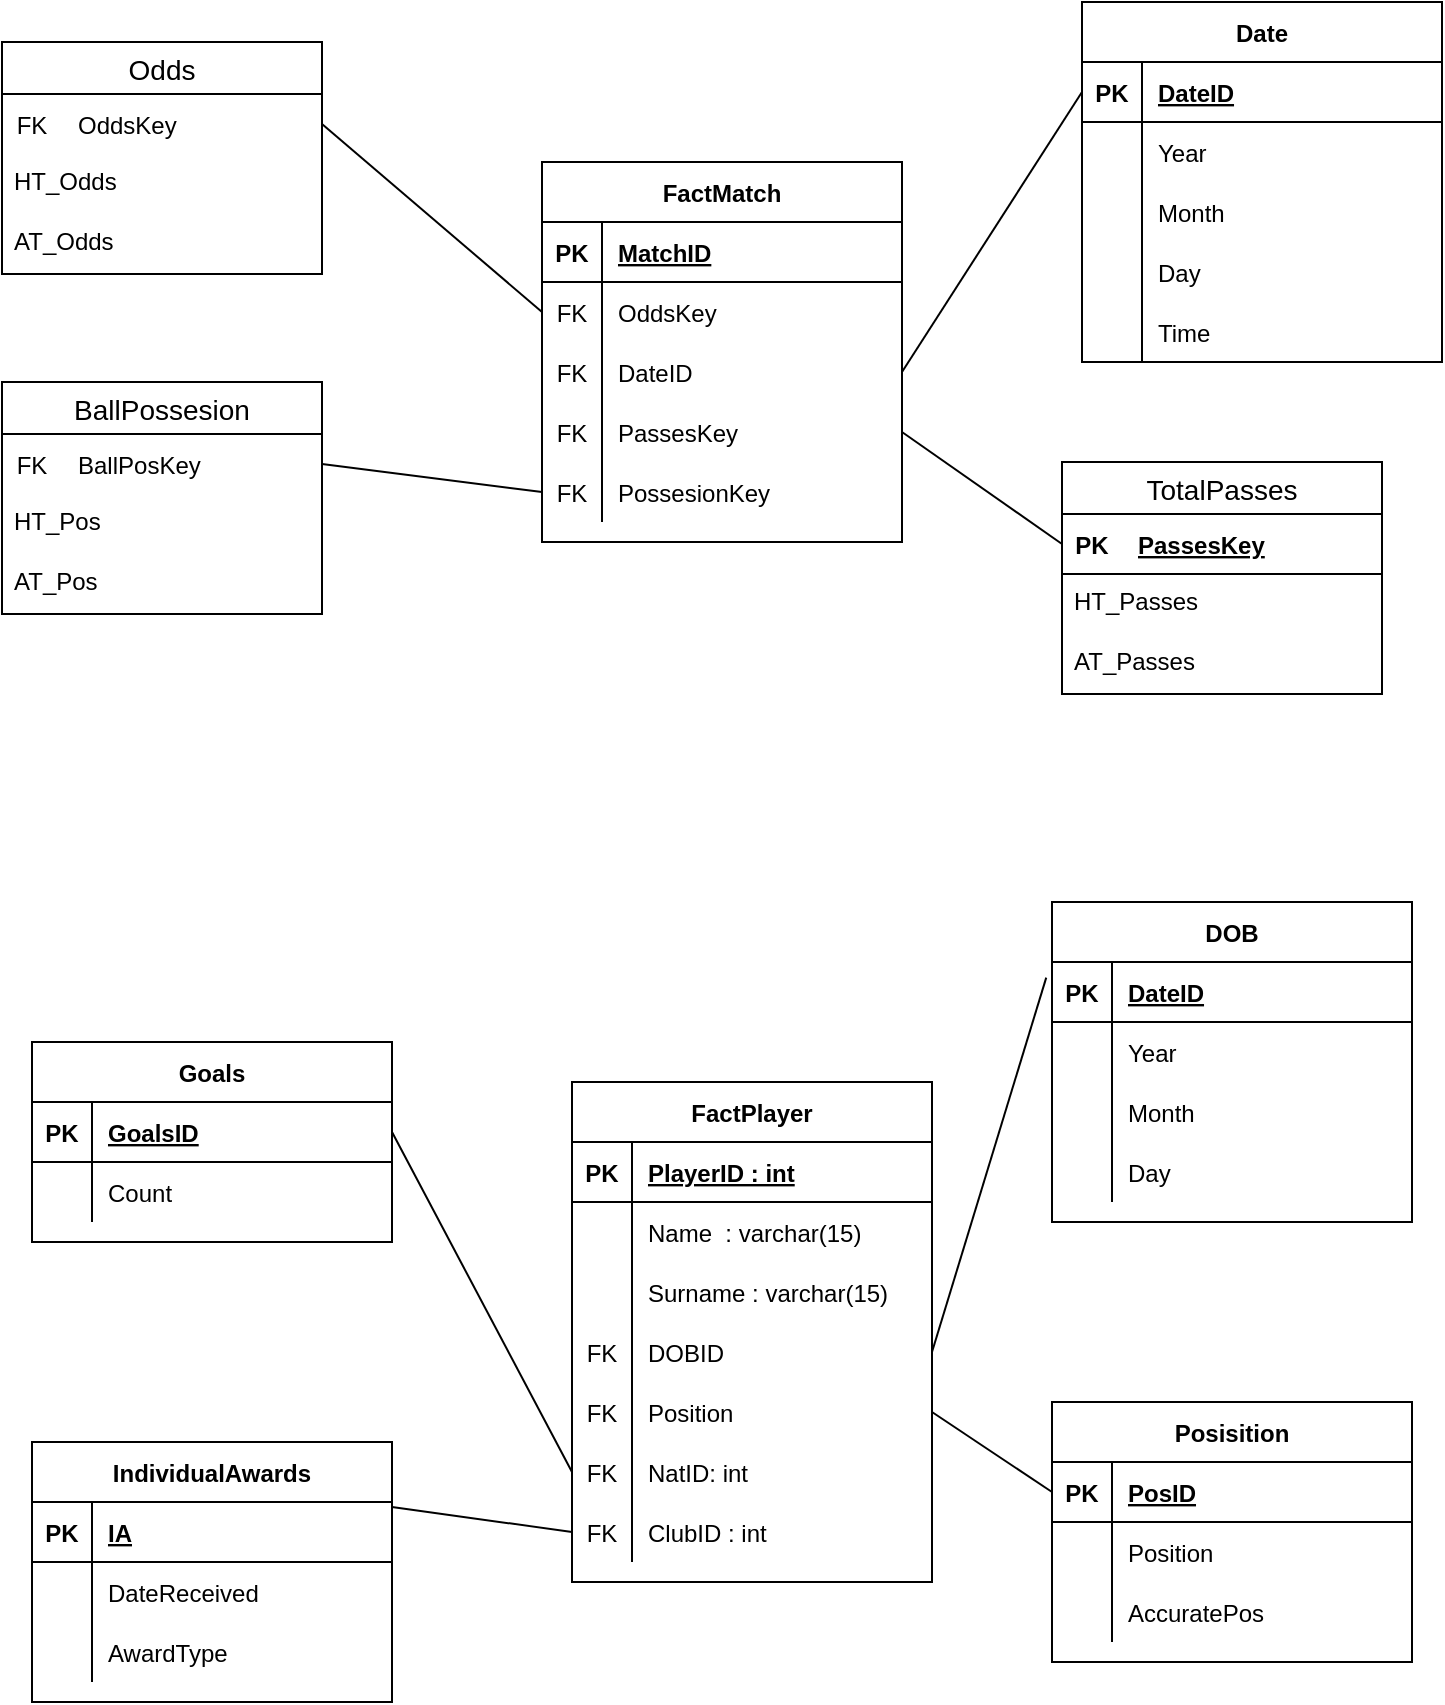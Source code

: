 <mxfile version="20.5.3" type="device"><diagram id="K0gV7h5aD_GUo_YD4Q0v" name="Page-1"><mxGraphModel dx="1038" dy="579" grid="1" gridSize="10" guides="1" tooltips="1" connect="1" arrows="1" fold="1" page="1" pageScale="1" pageWidth="850" pageHeight="1100" math="0" shadow="0"><root><mxCell id="0"/><mxCell id="1" parent="0"/><mxCell id="kmUAX-2iZGTqAd47GuCB-42" value="FactMatch" style="shape=table;startSize=30;container=1;collapsible=1;childLayout=tableLayout;fixedRows=1;rowLines=0;fontStyle=1;align=center;resizeLast=1;" parent="1" vertex="1"><mxGeometry x="320" y="120" width="180" height="190" as="geometry"/></mxCell><mxCell id="kmUAX-2iZGTqAd47GuCB-43" value="" style="shape=tableRow;horizontal=0;startSize=0;swimlaneHead=0;swimlaneBody=0;fillColor=none;collapsible=0;dropTarget=0;points=[[0,0.5],[1,0.5]];portConstraint=eastwest;top=0;left=0;right=0;bottom=1;" parent="kmUAX-2iZGTqAd47GuCB-42" vertex="1"><mxGeometry y="30" width="180" height="30" as="geometry"/></mxCell><mxCell id="kmUAX-2iZGTqAd47GuCB-44" value="PK" style="shape=partialRectangle;connectable=0;fillColor=none;top=0;left=0;bottom=0;right=0;fontStyle=1;overflow=hidden;" parent="kmUAX-2iZGTqAd47GuCB-43" vertex="1"><mxGeometry width="30" height="30" as="geometry"><mxRectangle width="30" height="30" as="alternateBounds"/></mxGeometry></mxCell><mxCell id="kmUAX-2iZGTqAd47GuCB-45" value="MatchID" style="shape=partialRectangle;connectable=0;fillColor=none;top=0;left=0;bottom=0;right=0;align=left;spacingLeft=6;fontStyle=5;overflow=hidden;" parent="kmUAX-2iZGTqAd47GuCB-43" vertex="1"><mxGeometry x="30" width="150" height="30" as="geometry"><mxRectangle width="150" height="30" as="alternateBounds"/></mxGeometry></mxCell><mxCell id="FC-_KUOZArQ3d6o7d_z2-48" value="" style="shape=tableRow;horizontal=0;startSize=0;swimlaneHead=0;swimlaneBody=0;fillColor=none;collapsible=0;dropTarget=0;points=[[0,0.5],[1,0.5]];portConstraint=eastwest;top=0;left=0;right=0;bottom=0;" vertex="1" parent="kmUAX-2iZGTqAd47GuCB-42"><mxGeometry y="60" width="180" height="30" as="geometry"/></mxCell><mxCell id="FC-_KUOZArQ3d6o7d_z2-49" value="FK" style="shape=partialRectangle;connectable=0;fillColor=none;top=0;left=0;bottom=0;right=0;fontStyle=0;overflow=hidden;" vertex="1" parent="FC-_KUOZArQ3d6o7d_z2-48"><mxGeometry width="30" height="30" as="geometry"><mxRectangle width="30" height="30" as="alternateBounds"/></mxGeometry></mxCell><mxCell id="FC-_KUOZArQ3d6o7d_z2-50" value="OddsKey" style="shape=partialRectangle;connectable=0;fillColor=none;top=0;left=0;bottom=0;right=0;align=left;spacingLeft=6;fontStyle=0;overflow=hidden;" vertex="1" parent="FC-_KUOZArQ3d6o7d_z2-48"><mxGeometry x="30" width="150" height="30" as="geometry"><mxRectangle width="150" height="30" as="alternateBounds"/></mxGeometry></mxCell><mxCell id="kmUAX-2iZGTqAd47GuCB-49" value="" style="shape=tableRow;horizontal=0;startSize=0;swimlaneHead=0;swimlaneBody=0;fillColor=none;collapsible=0;dropTarget=0;points=[[0,0.5],[1,0.5]];portConstraint=eastwest;top=0;left=0;right=0;bottom=0;shadow=0;" parent="kmUAX-2iZGTqAd47GuCB-42" vertex="1"><mxGeometry y="90" width="180" height="30" as="geometry"/></mxCell><mxCell id="kmUAX-2iZGTqAd47GuCB-50" value="FK" style="shape=partialRectangle;connectable=0;fillColor=none;top=0;left=0;bottom=0;right=0;fontStyle=0;overflow=hidden;shadow=0;" parent="kmUAX-2iZGTqAd47GuCB-49" vertex="1"><mxGeometry width="30" height="30" as="geometry"><mxRectangle width="30" height="30" as="alternateBounds"/></mxGeometry></mxCell><mxCell id="kmUAX-2iZGTqAd47GuCB-51" value="DateID" style="shape=partialRectangle;connectable=0;fillColor=none;top=0;left=0;bottom=0;right=0;align=left;spacingLeft=6;fontStyle=0;overflow=hidden;shadow=0;" parent="kmUAX-2iZGTqAd47GuCB-49" vertex="1"><mxGeometry x="30" width="150" height="30" as="geometry"><mxRectangle width="150" height="30" as="alternateBounds"/></mxGeometry></mxCell><mxCell id="FC-_KUOZArQ3d6o7d_z2-51" value="" style="shape=tableRow;horizontal=0;startSize=0;swimlaneHead=0;swimlaneBody=0;fillColor=none;collapsible=0;dropTarget=0;points=[[0,0.5],[1,0.5]];portConstraint=eastwest;top=0;left=0;right=0;bottom=0;" vertex="1" parent="kmUAX-2iZGTqAd47GuCB-42"><mxGeometry y="120" width="180" height="30" as="geometry"/></mxCell><mxCell id="FC-_KUOZArQ3d6o7d_z2-52" value="FK" style="shape=partialRectangle;connectable=0;fillColor=none;top=0;left=0;bottom=0;right=0;fontStyle=0;overflow=hidden;" vertex="1" parent="FC-_KUOZArQ3d6o7d_z2-51"><mxGeometry width="30" height="30" as="geometry"><mxRectangle width="30" height="30" as="alternateBounds"/></mxGeometry></mxCell><mxCell id="FC-_KUOZArQ3d6o7d_z2-53" value="PassesKey" style="shape=partialRectangle;connectable=0;fillColor=none;top=0;left=0;bottom=0;right=0;align=left;spacingLeft=6;fontStyle=0;overflow=hidden;" vertex="1" parent="FC-_KUOZArQ3d6o7d_z2-51"><mxGeometry x="30" width="150" height="30" as="geometry"><mxRectangle width="150" height="30" as="alternateBounds"/></mxGeometry></mxCell><mxCell id="FC-_KUOZArQ3d6o7d_z2-54" value="" style="shape=tableRow;horizontal=0;startSize=0;swimlaneHead=0;swimlaneBody=0;fillColor=none;collapsible=0;dropTarget=0;points=[[0,0.5],[1,0.5]];portConstraint=eastwest;top=0;left=0;right=0;bottom=0;" vertex="1" parent="kmUAX-2iZGTqAd47GuCB-42"><mxGeometry y="150" width="180" height="30" as="geometry"/></mxCell><mxCell id="FC-_KUOZArQ3d6o7d_z2-55" value="FK" style="shape=partialRectangle;connectable=0;fillColor=none;top=0;left=0;bottom=0;right=0;fontStyle=0;overflow=hidden;" vertex="1" parent="FC-_KUOZArQ3d6o7d_z2-54"><mxGeometry width="30" height="30" as="geometry"><mxRectangle width="30" height="30" as="alternateBounds"/></mxGeometry></mxCell><mxCell id="FC-_KUOZArQ3d6o7d_z2-56" value="PossesionKey" style="shape=partialRectangle;connectable=0;fillColor=none;top=0;left=0;bottom=0;right=0;align=left;spacingLeft=6;fontStyle=0;overflow=hidden;" vertex="1" parent="FC-_KUOZArQ3d6o7d_z2-54"><mxGeometry x="30" width="150" height="30" as="geometry"><mxRectangle width="150" height="30" as="alternateBounds"/></mxGeometry></mxCell><mxCell id="kmUAX-2iZGTqAd47GuCB-70" value="Date" style="shape=table;startSize=30;container=1;collapsible=1;childLayout=tableLayout;fixedRows=1;rowLines=0;fontStyle=1;align=center;resizeLast=1;" parent="1" vertex="1"><mxGeometry x="590" y="40" width="180" height="180" as="geometry"/></mxCell><mxCell id="kmUAX-2iZGTqAd47GuCB-71" value="" style="shape=tableRow;horizontal=0;startSize=0;swimlaneHead=0;swimlaneBody=0;fillColor=none;collapsible=0;dropTarget=0;points=[[0,0.5],[1,0.5]];portConstraint=eastwest;top=0;left=0;right=0;bottom=1;" parent="kmUAX-2iZGTqAd47GuCB-70" vertex="1"><mxGeometry y="30" width="180" height="30" as="geometry"/></mxCell><mxCell id="kmUAX-2iZGTqAd47GuCB-72" value="PK" style="shape=partialRectangle;connectable=0;fillColor=none;top=0;left=0;bottom=0;right=0;fontStyle=1;overflow=hidden;" parent="kmUAX-2iZGTqAd47GuCB-71" vertex="1"><mxGeometry width="30" height="30" as="geometry"><mxRectangle width="30" height="30" as="alternateBounds"/></mxGeometry></mxCell><mxCell id="kmUAX-2iZGTqAd47GuCB-73" value="DateID" style="shape=partialRectangle;connectable=0;fillColor=none;top=0;left=0;bottom=0;right=0;align=left;spacingLeft=6;fontStyle=5;overflow=hidden;" parent="kmUAX-2iZGTqAd47GuCB-71" vertex="1"><mxGeometry x="30" width="150" height="30" as="geometry"><mxRectangle width="150" height="30" as="alternateBounds"/></mxGeometry></mxCell><mxCell id="kmUAX-2iZGTqAd47GuCB-55" value="" style="shape=tableRow;horizontal=0;startSize=0;swimlaneHead=0;swimlaneBody=0;fillColor=none;collapsible=0;dropTarget=0;points=[[0,0.5],[1,0.5]];portConstraint=eastwest;top=0;left=0;right=0;bottom=0;shadow=0;" parent="kmUAX-2iZGTqAd47GuCB-70" vertex="1"><mxGeometry y="60" width="180" height="30" as="geometry"/></mxCell><mxCell id="kmUAX-2iZGTqAd47GuCB-56" value="" style="shape=partialRectangle;connectable=0;fillColor=none;top=0;left=0;bottom=0;right=0;editable=1;overflow=hidden;shadow=0;" parent="kmUAX-2iZGTqAd47GuCB-55" vertex="1"><mxGeometry width="30" height="30" as="geometry"><mxRectangle width="30" height="30" as="alternateBounds"/></mxGeometry></mxCell><mxCell id="kmUAX-2iZGTqAd47GuCB-57" value="Year" style="shape=partialRectangle;connectable=0;fillColor=none;top=0;left=0;bottom=0;right=0;align=left;spacingLeft=6;overflow=hidden;shadow=0;" parent="kmUAX-2iZGTqAd47GuCB-55" vertex="1"><mxGeometry x="30" width="150" height="30" as="geometry"><mxRectangle width="150" height="30" as="alternateBounds"/></mxGeometry></mxCell><mxCell id="kmUAX-2iZGTqAd47GuCB-74" value="" style="shape=tableRow;horizontal=0;startSize=0;swimlaneHead=0;swimlaneBody=0;fillColor=none;collapsible=0;dropTarget=0;points=[[0,0.5],[1,0.5]];portConstraint=eastwest;top=0;left=0;right=0;bottom=0;" parent="kmUAX-2iZGTqAd47GuCB-70" vertex="1"><mxGeometry y="90" width="180" height="30" as="geometry"/></mxCell><mxCell id="kmUAX-2iZGTqAd47GuCB-75" value="" style="shape=partialRectangle;connectable=0;fillColor=none;top=0;left=0;bottom=0;right=0;editable=1;overflow=hidden;" parent="kmUAX-2iZGTqAd47GuCB-74" vertex="1"><mxGeometry width="30" height="30" as="geometry"><mxRectangle width="30" height="30" as="alternateBounds"/></mxGeometry></mxCell><mxCell id="kmUAX-2iZGTqAd47GuCB-76" value="Month" style="shape=partialRectangle;connectable=0;fillColor=none;top=0;left=0;bottom=0;right=0;align=left;spacingLeft=6;overflow=hidden;" parent="kmUAX-2iZGTqAd47GuCB-74" vertex="1"><mxGeometry x="30" width="150" height="30" as="geometry"><mxRectangle width="150" height="30" as="alternateBounds"/></mxGeometry></mxCell><mxCell id="kmUAX-2iZGTqAd47GuCB-77" value="" style="shape=tableRow;horizontal=0;startSize=0;swimlaneHead=0;swimlaneBody=0;fillColor=none;collapsible=0;dropTarget=0;points=[[0,0.5],[1,0.5]];portConstraint=eastwest;top=0;left=0;right=0;bottom=0;" parent="kmUAX-2iZGTqAd47GuCB-70" vertex="1"><mxGeometry y="120" width="180" height="30" as="geometry"/></mxCell><mxCell id="kmUAX-2iZGTqAd47GuCB-78" value="" style="shape=partialRectangle;connectable=0;fillColor=none;top=0;left=0;bottom=0;right=0;editable=1;overflow=hidden;" parent="kmUAX-2iZGTqAd47GuCB-77" vertex="1"><mxGeometry width="30" height="30" as="geometry"><mxRectangle width="30" height="30" as="alternateBounds"/></mxGeometry></mxCell><mxCell id="kmUAX-2iZGTqAd47GuCB-79" value="Day" style="shape=partialRectangle;connectable=0;fillColor=none;top=0;left=0;bottom=0;right=0;align=left;spacingLeft=6;overflow=hidden;" parent="kmUAX-2iZGTqAd47GuCB-77" vertex="1"><mxGeometry x="30" width="150" height="30" as="geometry"><mxRectangle width="150" height="30" as="alternateBounds"/></mxGeometry></mxCell><mxCell id="kmUAX-2iZGTqAd47GuCB-80" value="" style="shape=tableRow;horizontal=0;startSize=0;swimlaneHead=0;swimlaneBody=0;fillColor=none;collapsible=0;dropTarget=0;points=[[0,0.5],[1,0.5]];portConstraint=eastwest;top=0;left=0;right=0;bottom=0;" parent="kmUAX-2iZGTqAd47GuCB-70" vertex="1"><mxGeometry y="150" width="180" height="30" as="geometry"/></mxCell><mxCell id="kmUAX-2iZGTqAd47GuCB-81" value="" style="shape=partialRectangle;connectable=0;fillColor=none;top=0;left=0;bottom=0;right=0;editable=1;overflow=hidden;" parent="kmUAX-2iZGTqAd47GuCB-80" vertex="1"><mxGeometry width="30" height="30" as="geometry"><mxRectangle width="30" height="30" as="alternateBounds"/></mxGeometry></mxCell><mxCell id="kmUAX-2iZGTqAd47GuCB-82" value="Time" style="shape=partialRectangle;connectable=0;fillColor=none;top=0;left=0;bottom=0;right=0;align=left;spacingLeft=6;overflow=hidden;" parent="kmUAX-2iZGTqAd47GuCB-80" vertex="1"><mxGeometry x="30" width="150" height="30" as="geometry"><mxRectangle width="150" height="30" as="alternateBounds"/></mxGeometry></mxCell><mxCell id="kmUAX-2iZGTqAd47GuCB-126" value="" style="endArrow=none;html=1;rounded=0;exitX=1;exitY=0.5;exitDx=0;exitDy=0;entryX=0;entryY=0.5;entryDx=0;entryDy=0;" parent="1" source="kmUAX-2iZGTqAd47GuCB-49" target="kmUAX-2iZGTqAd47GuCB-71" edge="1"><mxGeometry relative="1" as="geometry"><mxPoint x="340" y="290" as="sourcePoint"/><mxPoint x="500" y="290" as="targetPoint"/></mxGeometry></mxCell><mxCell id="kmUAX-2iZGTqAd47GuCB-127" value="FactPlayer" style="shape=table;startSize=30;container=1;collapsible=1;childLayout=tableLayout;fixedRows=1;rowLines=0;fontStyle=1;align=center;resizeLast=1;" parent="1" vertex="1"><mxGeometry x="335" y="580" width="180" height="250" as="geometry"/></mxCell><mxCell id="kmUAX-2iZGTqAd47GuCB-128" value="" style="shape=tableRow;horizontal=0;startSize=0;swimlaneHead=0;swimlaneBody=0;fillColor=none;collapsible=0;dropTarget=0;points=[[0,0.5],[1,0.5]];portConstraint=eastwest;top=0;left=0;right=0;bottom=1;" parent="kmUAX-2iZGTqAd47GuCB-127" vertex="1"><mxGeometry y="30" width="180" height="30" as="geometry"/></mxCell><mxCell id="kmUAX-2iZGTqAd47GuCB-129" value="PK" style="shape=partialRectangle;connectable=0;fillColor=none;top=0;left=0;bottom=0;right=0;fontStyle=1;overflow=hidden;" parent="kmUAX-2iZGTqAd47GuCB-128" vertex="1"><mxGeometry width="30" height="30" as="geometry"><mxRectangle width="30" height="30" as="alternateBounds"/></mxGeometry></mxCell><mxCell id="kmUAX-2iZGTqAd47GuCB-130" value="PlayerID : int" style="shape=partialRectangle;connectable=0;fillColor=none;top=0;left=0;bottom=0;right=0;align=left;spacingLeft=6;fontStyle=5;overflow=hidden;" parent="kmUAX-2iZGTqAd47GuCB-128" vertex="1"><mxGeometry x="30" width="150" height="30" as="geometry"><mxRectangle width="150" height="30" as="alternateBounds"/></mxGeometry></mxCell><mxCell id="kmUAX-2iZGTqAd47GuCB-131" value="" style="shape=tableRow;horizontal=0;startSize=0;swimlaneHead=0;swimlaneBody=0;fillColor=none;collapsible=0;dropTarget=0;points=[[0,0.5],[1,0.5]];portConstraint=eastwest;top=0;left=0;right=0;bottom=0;" parent="kmUAX-2iZGTqAd47GuCB-127" vertex="1"><mxGeometry y="60" width="180" height="30" as="geometry"/></mxCell><mxCell id="kmUAX-2iZGTqAd47GuCB-132" value="" style="shape=partialRectangle;connectable=0;fillColor=none;top=0;left=0;bottom=0;right=0;editable=1;overflow=hidden;" parent="kmUAX-2iZGTqAd47GuCB-131" vertex="1"><mxGeometry width="30" height="30" as="geometry"><mxRectangle width="30" height="30" as="alternateBounds"/></mxGeometry></mxCell><mxCell id="kmUAX-2iZGTqAd47GuCB-133" value="Name  : varchar(15)" style="shape=partialRectangle;connectable=0;fillColor=none;top=0;left=0;bottom=0;right=0;align=left;spacingLeft=6;overflow=hidden;" parent="kmUAX-2iZGTqAd47GuCB-131" vertex="1"><mxGeometry x="30" width="150" height="30" as="geometry"><mxRectangle width="150" height="30" as="alternateBounds"/></mxGeometry></mxCell><mxCell id="kmUAX-2iZGTqAd47GuCB-134" value="" style="shape=tableRow;horizontal=0;startSize=0;swimlaneHead=0;swimlaneBody=0;fillColor=none;collapsible=0;dropTarget=0;points=[[0,0.5],[1,0.5]];portConstraint=eastwest;top=0;left=0;right=0;bottom=0;" parent="kmUAX-2iZGTqAd47GuCB-127" vertex="1"><mxGeometry y="90" width="180" height="30" as="geometry"/></mxCell><mxCell id="kmUAX-2iZGTqAd47GuCB-135" value="" style="shape=partialRectangle;connectable=0;fillColor=none;top=0;left=0;bottom=0;right=0;editable=1;overflow=hidden;" parent="kmUAX-2iZGTqAd47GuCB-134" vertex="1"><mxGeometry width="30" height="30" as="geometry"><mxRectangle width="30" height="30" as="alternateBounds"/></mxGeometry></mxCell><mxCell id="kmUAX-2iZGTqAd47GuCB-136" value="Surname : varchar(15)" style="shape=partialRectangle;connectable=0;fillColor=none;top=0;left=0;bottom=0;right=0;align=left;spacingLeft=6;overflow=hidden;" parent="kmUAX-2iZGTqAd47GuCB-134" vertex="1"><mxGeometry x="30" width="150" height="30" as="geometry"><mxRectangle width="150" height="30" as="alternateBounds"/></mxGeometry></mxCell><mxCell id="kmUAX-2iZGTqAd47GuCB-137" value="" style="shape=tableRow;horizontal=0;startSize=0;swimlaneHead=0;swimlaneBody=0;fillColor=none;collapsible=0;dropTarget=0;points=[[0,0.5],[1,0.5]];portConstraint=eastwest;top=0;left=0;right=0;bottom=0;" parent="kmUAX-2iZGTqAd47GuCB-127" vertex="1"><mxGeometry y="120" width="180" height="30" as="geometry"/></mxCell><mxCell id="kmUAX-2iZGTqAd47GuCB-138" value="FK" style="shape=partialRectangle;connectable=0;fillColor=none;top=0;left=0;bottom=0;right=0;editable=1;overflow=hidden;" parent="kmUAX-2iZGTqAd47GuCB-137" vertex="1"><mxGeometry width="30" height="30" as="geometry"><mxRectangle width="30" height="30" as="alternateBounds"/></mxGeometry></mxCell><mxCell id="kmUAX-2iZGTqAd47GuCB-139" value="DOBID" style="shape=partialRectangle;connectable=0;fillColor=none;top=0;left=0;bottom=0;right=0;align=left;spacingLeft=6;overflow=hidden;" parent="kmUAX-2iZGTqAd47GuCB-137" vertex="1"><mxGeometry x="30" width="150" height="30" as="geometry"><mxRectangle width="150" height="30" as="alternateBounds"/></mxGeometry></mxCell><mxCell id="kmUAX-2iZGTqAd47GuCB-140" value="" style="shape=tableRow;horizontal=0;startSize=0;swimlaneHead=0;swimlaneBody=0;fillColor=none;collapsible=0;dropTarget=0;points=[[0,0.5],[1,0.5]];portConstraint=eastwest;top=0;left=0;right=0;bottom=0;" parent="kmUAX-2iZGTqAd47GuCB-127" vertex="1"><mxGeometry y="150" width="180" height="30" as="geometry"/></mxCell><mxCell id="kmUAX-2iZGTqAd47GuCB-141" value="FK" style="shape=partialRectangle;connectable=0;fillColor=none;top=0;left=0;bottom=0;right=0;fontStyle=0;overflow=hidden;" parent="kmUAX-2iZGTqAd47GuCB-140" vertex="1"><mxGeometry width="30" height="30" as="geometry"><mxRectangle width="30" height="30" as="alternateBounds"/></mxGeometry></mxCell><mxCell id="kmUAX-2iZGTqAd47GuCB-142" value="Position" style="shape=partialRectangle;connectable=0;fillColor=none;top=0;left=0;bottom=0;right=0;align=left;spacingLeft=6;fontStyle=0;overflow=hidden;" parent="kmUAX-2iZGTqAd47GuCB-140" vertex="1"><mxGeometry x="30" width="150" height="30" as="geometry"><mxRectangle width="150" height="30" as="alternateBounds"/></mxGeometry></mxCell><mxCell id="kmUAX-2iZGTqAd47GuCB-143" value="" style="shape=tableRow;horizontal=0;startSize=0;swimlaneHead=0;swimlaneBody=0;fillColor=none;collapsible=0;dropTarget=0;points=[[0,0.5],[1,0.5]];portConstraint=eastwest;top=0;left=0;right=0;bottom=0;" parent="kmUAX-2iZGTqAd47GuCB-127" vertex="1"><mxGeometry y="180" width="180" height="30" as="geometry"/></mxCell><mxCell id="kmUAX-2iZGTqAd47GuCB-144" value="FK" style="shape=partialRectangle;connectable=0;fillColor=none;top=0;left=0;bottom=0;right=0;fontStyle=0;overflow=hidden;" parent="kmUAX-2iZGTqAd47GuCB-143" vertex="1"><mxGeometry width="30" height="30" as="geometry"><mxRectangle width="30" height="30" as="alternateBounds"/></mxGeometry></mxCell><mxCell id="kmUAX-2iZGTqAd47GuCB-145" value="NatID: int" style="shape=partialRectangle;connectable=0;fillColor=none;top=0;left=0;bottom=0;right=0;align=left;spacingLeft=6;fontStyle=0;overflow=hidden;" parent="kmUAX-2iZGTqAd47GuCB-143" vertex="1"><mxGeometry x="30" width="150" height="30" as="geometry"><mxRectangle width="150" height="30" as="alternateBounds"/></mxGeometry></mxCell><mxCell id="kmUAX-2iZGTqAd47GuCB-146" value="" style="shape=tableRow;horizontal=0;startSize=0;swimlaneHead=0;swimlaneBody=0;fillColor=none;collapsible=0;dropTarget=0;points=[[0,0.5],[1,0.5]];portConstraint=eastwest;top=0;left=0;right=0;bottom=0;" parent="kmUAX-2iZGTqAd47GuCB-127" vertex="1"><mxGeometry y="210" width="180" height="30" as="geometry"/></mxCell><mxCell id="kmUAX-2iZGTqAd47GuCB-147" value="FK" style="shape=partialRectangle;connectable=0;fillColor=none;top=0;left=0;bottom=0;right=0;fontStyle=0;overflow=hidden;" parent="kmUAX-2iZGTqAd47GuCB-146" vertex="1"><mxGeometry width="30" height="30" as="geometry"><mxRectangle width="30" height="30" as="alternateBounds"/></mxGeometry></mxCell><mxCell id="kmUAX-2iZGTqAd47GuCB-148" value="ClubID : int" style="shape=partialRectangle;connectable=0;fillColor=none;top=0;left=0;bottom=0;right=0;align=left;spacingLeft=6;fontStyle=0;overflow=hidden;" parent="kmUAX-2iZGTqAd47GuCB-146" vertex="1"><mxGeometry x="30" width="150" height="30" as="geometry"><mxRectangle width="150" height="30" as="alternateBounds"/></mxGeometry></mxCell><mxCell id="kmUAX-2iZGTqAd47GuCB-149" value="Goals" style="shape=table;startSize=30;container=1;collapsible=1;childLayout=tableLayout;fixedRows=1;rowLines=0;fontStyle=1;align=center;resizeLast=1;" parent="1" vertex="1"><mxGeometry x="65" y="560" width="180" height="100" as="geometry"/></mxCell><mxCell id="kmUAX-2iZGTqAd47GuCB-150" value="" style="shape=tableRow;horizontal=0;startSize=0;swimlaneHead=0;swimlaneBody=0;fillColor=none;collapsible=0;dropTarget=0;points=[[0,0.5],[1,0.5]];portConstraint=eastwest;top=0;left=0;right=0;bottom=1;" parent="kmUAX-2iZGTqAd47GuCB-149" vertex="1"><mxGeometry y="30" width="180" height="30" as="geometry"/></mxCell><mxCell id="kmUAX-2iZGTqAd47GuCB-151" value="PK" style="shape=partialRectangle;connectable=0;fillColor=none;top=0;left=0;bottom=0;right=0;fontStyle=1;overflow=hidden;" parent="kmUAX-2iZGTqAd47GuCB-150" vertex="1"><mxGeometry width="30" height="30" as="geometry"><mxRectangle width="30" height="30" as="alternateBounds"/></mxGeometry></mxCell><mxCell id="kmUAX-2iZGTqAd47GuCB-152" value="GoalsID" style="shape=partialRectangle;connectable=0;fillColor=none;top=0;left=0;bottom=0;right=0;align=left;spacingLeft=6;fontStyle=5;overflow=hidden;" parent="kmUAX-2iZGTqAd47GuCB-150" vertex="1"><mxGeometry x="30" width="150" height="30" as="geometry"><mxRectangle width="150" height="30" as="alternateBounds"/></mxGeometry></mxCell><mxCell id="kmUAX-2iZGTqAd47GuCB-153" value="" style="shape=tableRow;horizontal=0;startSize=0;swimlaneHead=0;swimlaneBody=0;fillColor=none;collapsible=0;dropTarget=0;points=[[0,0.5],[1,0.5]];portConstraint=eastwest;top=0;left=0;right=0;bottom=0;" parent="kmUAX-2iZGTqAd47GuCB-149" vertex="1"><mxGeometry y="60" width="180" height="30" as="geometry"/></mxCell><mxCell id="kmUAX-2iZGTqAd47GuCB-154" value="" style="shape=partialRectangle;connectable=0;fillColor=none;top=0;left=0;bottom=0;right=0;editable=1;overflow=hidden;" parent="kmUAX-2iZGTqAd47GuCB-153" vertex="1"><mxGeometry width="30" height="30" as="geometry"><mxRectangle width="30" height="30" as="alternateBounds"/></mxGeometry></mxCell><mxCell id="kmUAX-2iZGTqAd47GuCB-155" value="Count" style="shape=partialRectangle;connectable=0;fillColor=none;top=0;left=0;bottom=0;right=0;align=left;spacingLeft=6;overflow=hidden;" parent="kmUAX-2iZGTqAd47GuCB-153" vertex="1"><mxGeometry x="30" width="150" height="30" as="geometry"><mxRectangle width="150" height="30" as="alternateBounds"/></mxGeometry></mxCell><mxCell id="kmUAX-2iZGTqAd47GuCB-162" value="" style="endArrow=none;html=1;rounded=0;exitX=0;exitY=0.5;exitDx=0;exitDy=0;entryX=1;entryY=0.5;entryDx=0;entryDy=0;" parent="1" source="kmUAX-2iZGTqAd47GuCB-143" target="kmUAX-2iZGTqAd47GuCB-150" edge="1"><mxGeometry relative="1" as="geometry"><mxPoint x="315" y="790" as="sourcePoint"/><mxPoint x="475" y="790" as="targetPoint"/></mxGeometry></mxCell><mxCell id="kmUAX-2iZGTqAd47GuCB-163" value="IndividualAwards" style="shape=table;startSize=30;container=1;collapsible=1;childLayout=tableLayout;fixedRows=1;rowLines=0;fontStyle=1;align=center;resizeLast=1;" parent="1" vertex="1"><mxGeometry x="65" y="760" width="180" height="130" as="geometry"/></mxCell><mxCell id="kmUAX-2iZGTqAd47GuCB-164" value="" style="shape=tableRow;horizontal=0;startSize=0;swimlaneHead=0;swimlaneBody=0;fillColor=none;collapsible=0;dropTarget=0;points=[[0,0.5],[1,0.5]];portConstraint=eastwest;top=0;left=0;right=0;bottom=1;" parent="kmUAX-2iZGTqAd47GuCB-163" vertex="1"><mxGeometry y="30" width="180" height="30" as="geometry"/></mxCell><mxCell id="kmUAX-2iZGTqAd47GuCB-165" value="PK" style="shape=partialRectangle;connectable=0;fillColor=none;top=0;left=0;bottom=0;right=0;fontStyle=1;overflow=hidden;" parent="kmUAX-2iZGTqAd47GuCB-164" vertex="1"><mxGeometry width="30" height="30" as="geometry"><mxRectangle width="30" height="30" as="alternateBounds"/></mxGeometry></mxCell><mxCell id="kmUAX-2iZGTqAd47GuCB-166" value="IA" style="shape=partialRectangle;connectable=0;fillColor=none;top=0;left=0;bottom=0;right=0;align=left;spacingLeft=6;fontStyle=5;overflow=hidden;" parent="kmUAX-2iZGTqAd47GuCB-164" vertex="1"><mxGeometry x="30" width="150" height="30" as="geometry"><mxRectangle width="150" height="30" as="alternateBounds"/></mxGeometry></mxCell><mxCell id="kmUAX-2iZGTqAd47GuCB-167" value="" style="shape=tableRow;horizontal=0;startSize=0;swimlaneHead=0;swimlaneBody=0;fillColor=none;collapsible=0;dropTarget=0;points=[[0,0.5],[1,0.5]];portConstraint=eastwest;top=0;left=0;right=0;bottom=0;" parent="kmUAX-2iZGTqAd47GuCB-163" vertex="1"><mxGeometry y="60" width="180" height="30" as="geometry"/></mxCell><mxCell id="kmUAX-2iZGTqAd47GuCB-168" value="" style="shape=partialRectangle;connectable=0;fillColor=none;top=0;left=0;bottom=0;right=0;editable=1;overflow=hidden;" parent="kmUAX-2iZGTqAd47GuCB-167" vertex="1"><mxGeometry width="30" height="30" as="geometry"><mxRectangle width="30" height="30" as="alternateBounds"/></mxGeometry></mxCell><mxCell id="kmUAX-2iZGTqAd47GuCB-169" value="DateReceived" style="shape=partialRectangle;connectable=0;fillColor=none;top=0;left=0;bottom=0;right=0;align=left;spacingLeft=6;overflow=hidden;" parent="kmUAX-2iZGTqAd47GuCB-167" vertex="1"><mxGeometry x="30" width="150" height="30" as="geometry"><mxRectangle width="150" height="30" as="alternateBounds"/></mxGeometry></mxCell><mxCell id="kmUAX-2iZGTqAd47GuCB-170" value="" style="shape=tableRow;horizontal=0;startSize=0;swimlaneHead=0;swimlaneBody=0;fillColor=none;collapsible=0;dropTarget=0;points=[[0,0.5],[1,0.5]];portConstraint=eastwest;top=0;left=0;right=0;bottom=0;" parent="kmUAX-2iZGTqAd47GuCB-163" vertex="1"><mxGeometry y="90" width="180" height="30" as="geometry"/></mxCell><mxCell id="kmUAX-2iZGTqAd47GuCB-171" value="" style="shape=partialRectangle;connectable=0;fillColor=none;top=0;left=0;bottom=0;right=0;editable=1;overflow=hidden;" parent="kmUAX-2iZGTqAd47GuCB-170" vertex="1"><mxGeometry width="30" height="30" as="geometry"><mxRectangle width="30" height="30" as="alternateBounds"/></mxGeometry></mxCell><mxCell id="kmUAX-2iZGTqAd47GuCB-172" value="AwardType" style="shape=partialRectangle;connectable=0;fillColor=none;top=0;left=0;bottom=0;right=0;align=left;spacingLeft=6;overflow=hidden;" parent="kmUAX-2iZGTqAd47GuCB-170" vertex="1"><mxGeometry x="30" width="150" height="30" as="geometry"><mxRectangle width="150" height="30" as="alternateBounds"/></mxGeometry></mxCell><mxCell id="kmUAX-2iZGTqAd47GuCB-179" value="" style="endArrow=none;html=1;rounded=0;exitX=1;exitY=0.25;exitDx=0;exitDy=0;entryX=0;entryY=0.5;entryDx=0;entryDy=0;" parent="1" source="kmUAX-2iZGTqAd47GuCB-163" target="kmUAX-2iZGTqAd47GuCB-146" edge="1"><mxGeometry relative="1" as="geometry"><mxPoint x="315" y="790" as="sourcePoint"/><mxPoint x="475" y="790" as="targetPoint"/></mxGeometry></mxCell><mxCell id="kmUAX-2iZGTqAd47GuCB-180" value="Posisition" style="shape=table;startSize=30;container=1;collapsible=1;childLayout=tableLayout;fixedRows=1;rowLines=0;fontStyle=1;align=center;resizeLast=1;" parent="1" vertex="1"><mxGeometry x="575" y="740" width="180" height="130" as="geometry"/></mxCell><mxCell id="kmUAX-2iZGTqAd47GuCB-181" value="" style="shape=tableRow;horizontal=0;startSize=0;swimlaneHead=0;swimlaneBody=0;fillColor=none;collapsible=0;dropTarget=0;points=[[0,0.5],[1,0.5]];portConstraint=eastwest;top=0;left=0;right=0;bottom=1;" parent="kmUAX-2iZGTqAd47GuCB-180" vertex="1"><mxGeometry y="30" width="180" height="30" as="geometry"/></mxCell><mxCell id="kmUAX-2iZGTqAd47GuCB-182" value="PK" style="shape=partialRectangle;connectable=0;fillColor=none;top=0;left=0;bottom=0;right=0;fontStyle=1;overflow=hidden;" parent="kmUAX-2iZGTqAd47GuCB-181" vertex="1"><mxGeometry width="30" height="30" as="geometry"><mxRectangle width="30" height="30" as="alternateBounds"/></mxGeometry></mxCell><mxCell id="kmUAX-2iZGTqAd47GuCB-183" value="PosID" style="shape=partialRectangle;connectable=0;fillColor=none;top=0;left=0;bottom=0;right=0;align=left;spacingLeft=6;fontStyle=5;overflow=hidden;" parent="kmUAX-2iZGTqAd47GuCB-181" vertex="1"><mxGeometry x="30" width="150" height="30" as="geometry"><mxRectangle width="150" height="30" as="alternateBounds"/></mxGeometry></mxCell><mxCell id="kmUAX-2iZGTqAd47GuCB-184" value="" style="shape=tableRow;horizontal=0;startSize=0;swimlaneHead=0;swimlaneBody=0;fillColor=none;collapsible=0;dropTarget=0;points=[[0,0.5],[1,0.5]];portConstraint=eastwest;top=0;left=0;right=0;bottom=0;" parent="kmUAX-2iZGTqAd47GuCB-180" vertex="1"><mxGeometry y="60" width="180" height="30" as="geometry"/></mxCell><mxCell id="kmUAX-2iZGTqAd47GuCB-185" value="" style="shape=partialRectangle;connectable=0;fillColor=none;top=0;left=0;bottom=0;right=0;editable=1;overflow=hidden;" parent="kmUAX-2iZGTqAd47GuCB-184" vertex="1"><mxGeometry width="30" height="30" as="geometry"><mxRectangle width="30" height="30" as="alternateBounds"/></mxGeometry></mxCell><mxCell id="kmUAX-2iZGTqAd47GuCB-186" value="Position" style="shape=partialRectangle;connectable=0;fillColor=none;top=0;left=0;bottom=0;right=0;align=left;spacingLeft=6;overflow=hidden;" parent="kmUAX-2iZGTqAd47GuCB-184" vertex="1"><mxGeometry x="30" width="150" height="30" as="geometry"><mxRectangle width="150" height="30" as="alternateBounds"/></mxGeometry></mxCell><mxCell id="kmUAX-2iZGTqAd47GuCB-187" value="" style="shape=tableRow;horizontal=0;startSize=0;swimlaneHead=0;swimlaneBody=0;fillColor=none;collapsible=0;dropTarget=0;points=[[0,0.5],[1,0.5]];portConstraint=eastwest;top=0;left=0;right=0;bottom=0;" parent="kmUAX-2iZGTqAd47GuCB-180" vertex="1"><mxGeometry y="90" width="180" height="30" as="geometry"/></mxCell><mxCell id="kmUAX-2iZGTqAd47GuCB-188" value="" style="shape=partialRectangle;connectable=0;fillColor=none;top=0;left=0;bottom=0;right=0;editable=1;overflow=hidden;" parent="kmUAX-2iZGTqAd47GuCB-187" vertex="1"><mxGeometry width="30" height="30" as="geometry"><mxRectangle width="30" height="30" as="alternateBounds"/></mxGeometry></mxCell><mxCell id="kmUAX-2iZGTqAd47GuCB-189" value="AccuratePos" style="shape=partialRectangle;connectable=0;fillColor=none;top=0;left=0;bottom=0;right=0;align=left;spacingLeft=6;overflow=hidden;" parent="kmUAX-2iZGTqAd47GuCB-187" vertex="1"><mxGeometry x="30" width="150" height="30" as="geometry"><mxRectangle width="150" height="30" as="alternateBounds"/></mxGeometry></mxCell><mxCell id="kmUAX-2iZGTqAd47GuCB-193" value="DOB" style="shape=table;startSize=30;container=1;collapsible=1;childLayout=tableLayout;fixedRows=1;rowLines=0;fontStyle=1;align=center;resizeLast=1;" parent="1" vertex="1"><mxGeometry x="575" y="490" width="180" height="160" as="geometry"/></mxCell><mxCell id="kmUAX-2iZGTqAd47GuCB-194" value="" style="shape=tableRow;horizontal=0;startSize=0;swimlaneHead=0;swimlaneBody=0;fillColor=none;collapsible=0;dropTarget=0;points=[[0,0.5],[1,0.5]];portConstraint=eastwest;top=0;left=0;right=0;bottom=1;" parent="kmUAX-2iZGTqAd47GuCB-193" vertex="1"><mxGeometry y="30" width="180" height="30" as="geometry"/></mxCell><mxCell id="kmUAX-2iZGTqAd47GuCB-195" value="PK" style="shape=partialRectangle;connectable=0;fillColor=none;top=0;left=0;bottom=0;right=0;fontStyle=1;overflow=hidden;" parent="kmUAX-2iZGTqAd47GuCB-194" vertex="1"><mxGeometry width="30" height="30" as="geometry"><mxRectangle width="30" height="30" as="alternateBounds"/></mxGeometry></mxCell><mxCell id="kmUAX-2iZGTqAd47GuCB-196" value="DateID" style="shape=partialRectangle;connectable=0;fillColor=none;top=0;left=0;bottom=0;right=0;align=left;spacingLeft=6;fontStyle=5;overflow=hidden;" parent="kmUAX-2iZGTqAd47GuCB-194" vertex="1"><mxGeometry x="30" width="150" height="30" as="geometry"><mxRectangle width="150" height="30" as="alternateBounds"/></mxGeometry></mxCell><mxCell id="kmUAX-2iZGTqAd47GuCB-197" value="" style="shape=tableRow;horizontal=0;startSize=0;swimlaneHead=0;swimlaneBody=0;fillColor=none;collapsible=0;dropTarget=0;points=[[0,0.5],[1,0.5]];portConstraint=eastwest;top=0;left=0;right=0;bottom=0;" parent="kmUAX-2iZGTqAd47GuCB-193" vertex="1"><mxGeometry y="60" width="180" height="30" as="geometry"/></mxCell><mxCell id="kmUAX-2iZGTqAd47GuCB-198" value="" style="shape=partialRectangle;connectable=0;fillColor=none;top=0;left=0;bottom=0;right=0;editable=1;overflow=hidden;" parent="kmUAX-2iZGTqAd47GuCB-197" vertex="1"><mxGeometry width="30" height="30" as="geometry"><mxRectangle width="30" height="30" as="alternateBounds"/></mxGeometry></mxCell><mxCell id="kmUAX-2iZGTqAd47GuCB-199" value="Year" style="shape=partialRectangle;connectable=0;fillColor=none;top=0;left=0;bottom=0;right=0;align=left;spacingLeft=6;overflow=hidden;" parent="kmUAX-2iZGTqAd47GuCB-197" vertex="1"><mxGeometry x="30" width="150" height="30" as="geometry"><mxRectangle width="150" height="30" as="alternateBounds"/></mxGeometry></mxCell><mxCell id="kmUAX-2iZGTqAd47GuCB-200" value="" style="shape=tableRow;horizontal=0;startSize=0;swimlaneHead=0;swimlaneBody=0;fillColor=none;collapsible=0;dropTarget=0;points=[[0,0.5],[1,0.5]];portConstraint=eastwest;top=0;left=0;right=0;bottom=0;" parent="kmUAX-2iZGTqAd47GuCB-193" vertex="1"><mxGeometry y="90" width="180" height="30" as="geometry"/></mxCell><mxCell id="kmUAX-2iZGTqAd47GuCB-201" value="" style="shape=partialRectangle;connectable=0;fillColor=none;top=0;left=0;bottom=0;right=0;editable=1;overflow=hidden;" parent="kmUAX-2iZGTqAd47GuCB-200" vertex="1"><mxGeometry width="30" height="30" as="geometry"><mxRectangle width="30" height="30" as="alternateBounds"/></mxGeometry></mxCell><mxCell id="kmUAX-2iZGTqAd47GuCB-202" value="Month" style="shape=partialRectangle;connectable=0;fillColor=none;top=0;left=0;bottom=0;right=0;align=left;spacingLeft=6;overflow=hidden;" parent="kmUAX-2iZGTqAd47GuCB-200" vertex="1"><mxGeometry x="30" width="150" height="30" as="geometry"><mxRectangle width="150" height="30" as="alternateBounds"/></mxGeometry></mxCell><mxCell id="FC-_KUOZArQ3d6o7d_z2-15" value="" style="shape=tableRow;horizontal=0;startSize=0;swimlaneHead=0;swimlaneBody=0;fillColor=none;collapsible=0;dropTarget=0;points=[[0,0.5],[1,0.5]];portConstraint=eastwest;top=0;left=0;right=0;bottom=0;" vertex="1" parent="kmUAX-2iZGTqAd47GuCB-193"><mxGeometry y="120" width="180" height="30" as="geometry"/></mxCell><mxCell id="FC-_KUOZArQ3d6o7d_z2-16" value="" style="shape=partialRectangle;connectable=0;fillColor=none;top=0;left=0;bottom=0;right=0;editable=1;overflow=hidden;" vertex="1" parent="FC-_KUOZArQ3d6o7d_z2-15"><mxGeometry width="30" height="30" as="geometry"><mxRectangle width="30" height="30" as="alternateBounds"/></mxGeometry></mxCell><mxCell id="FC-_KUOZArQ3d6o7d_z2-17" value="Day" style="shape=partialRectangle;connectable=0;fillColor=none;top=0;left=0;bottom=0;right=0;align=left;spacingLeft=6;overflow=hidden;" vertex="1" parent="FC-_KUOZArQ3d6o7d_z2-15"><mxGeometry x="30" width="150" height="30" as="geometry"><mxRectangle width="150" height="30" as="alternateBounds"/></mxGeometry></mxCell><mxCell id="kmUAX-2iZGTqAd47GuCB-206" value="" style="endArrow=none;html=1;rounded=0;exitX=-0.016;exitY=0.26;exitDx=0;exitDy=0;exitPerimeter=0;entryX=1;entryY=0.5;entryDx=0;entryDy=0;" parent="1" source="kmUAX-2iZGTqAd47GuCB-194" target="kmUAX-2iZGTqAd47GuCB-137" edge="1"><mxGeometry relative="1" as="geometry"><mxPoint x="315" y="790" as="sourcePoint"/><mxPoint x="475" y="790" as="targetPoint"/></mxGeometry></mxCell><mxCell id="kmUAX-2iZGTqAd47GuCB-207" value="" style="endArrow=none;html=1;rounded=0;exitX=1;exitY=0.5;exitDx=0;exitDy=0;entryX=0;entryY=0.5;entryDx=0;entryDy=0;" parent="1" source="kmUAX-2iZGTqAd47GuCB-140" target="kmUAX-2iZGTqAd47GuCB-181" edge="1"><mxGeometry relative="1" as="geometry"><mxPoint x="315" y="790" as="sourcePoint"/><mxPoint x="475" y="790" as="targetPoint"/></mxGeometry></mxCell><mxCell id="FC-_KUOZArQ3d6o7d_z2-18" value="Odds" style="swimlane;fontStyle=0;childLayout=stackLayout;horizontal=1;startSize=26;horizontalStack=0;resizeParent=1;resizeParentMax=0;resizeLast=0;collapsible=1;marginBottom=0;align=center;fontSize=14;" vertex="1" parent="1"><mxGeometry x="50" y="60" width="160" height="116" as="geometry"/></mxCell><mxCell id="FC-_KUOZArQ3d6o7d_z2-22" value="" style="shape=table;startSize=0;container=1;collapsible=1;childLayout=tableLayout;fixedRows=1;rowLines=0;fontStyle=0;align=center;resizeLast=1;strokeColor=none;fillColor=none;collapsible=0;" vertex="1" parent="FC-_KUOZArQ3d6o7d_z2-18"><mxGeometry y="26" width="160" height="30" as="geometry"/></mxCell><mxCell id="FC-_KUOZArQ3d6o7d_z2-23" value="" style="shape=tableRow;horizontal=0;startSize=0;swimlaneHead=0;swimlaneBody=0;fillColor=none;collapsible=0;dropTarget=0;points=[[0,0.5],[1,0.5]];portConstraint=eastwest;top=0;left=0;right=0;bottom=0;" vertex="1" parent="FC-_KUOZArQ3d6o7d_z2-22"><mxGeometry width="160" height="30" as="geometry"/></mxCell><mxCell id="FC-_KUOZArQ3d6o7d_z2-24" value="FK" style="shape=partialRectangle;connectable=0;fillColor=none;top=0;left=0;bottom=0;right=0;fontStyle=0;overflow=hidden;" vertex="1" parent="FC-_KUOZArQ3d6o7d_z2-23"><mxGeometry width="30" height="30" as="geometry"><mxRectangle width="30" height="30" as="alternateBounds"/></mxGeometry></mxCell><mxCell id="FC-_KUOZArQ3d6o7d_z2-25" value="OddsKey" style="shape=partialRectangle;connectable=0;fillColor=none;top=0;left=0;bottom=0;right=0;align=left;spacingLeft=6;fontStyle=0;overflow=hidden;" vertex="1" parent="FC-_KUOZArQ3d6o7d_z2-23"><mxGeometry x="30" width="130" height="30" as="geometry"><mxRectangle width="130" height="30" as="alternateBounds"/></mxGeometry></mxCell><mxCell id="FC-_KUOZArQ3d6o7d_z2-19" value="HT_Odds" style="text;strokeColor=none;fillColor=none;spacingLeft=4;spacingRight=4;overflow=hidden;rotatable=0;points=[[0,0.5],[1,0.5]];portConstraint=eastwest;fontSize=12;" vertex="1" parent="FC-_KUOZArQ3d6o7d_z2-18"><mxGeometry y="56" width="160" height="30" as="geometry"/></mxCell><mxCell id="FC-_KUOZArQ3d6o7d_z2-20" value="AT_Odds" style="text;strokeColor=none;fillColor=none;spacingLeft=4;spacingRight=4;overflow=hidden;rotatable=0;points=[[0,0.5],[1,0.5]];portConstraint=eastwest;fontSize=12;" vertex="1" parent="FC-_KUOZArQ3d6o7d_z2-18"><mxGeometry y="86" width="160" height="30" as="geometry"/></mxCell><mxCell id="FC-_KUOZArQ3d6o7d_z2-26" value="BallPossesion" style="swimlane;fontStyle=0;childLayout=stackLayout;horizontal=1;startSize=26;horizontalStack=0;resizeParent=1;resizeParentMax=0;resizeLast=0;collapsible=1;marginBottom=0;align=center;fontSize=14;" vertex="1" parent="1"><mxGeometry x="50" y="230" width="160" height="116" as="geometry"/></mxCell><mxCell id="FC-_KUOZArQ3d6o7d_z2-30" value="" style="shape=table;startSize=0;container=1;collapsible=1;childLayout=tableLayout;fixedRows=1;rowLines=0;fontStyle=0;align=center;resizeLast=1;strokeColor=none;fillColor=none;collapsible=0;" vertex="1" parent="FC-_KUOZArQ3d6o7d_z2-26"><mxGeometry y="26" width="160" height="30" as="geometry"/></mxCell><mxCell id="FC-_KUOZArQ3d6o7d_z2-31" value="" style="shape=tableRow;horizontal=0;startSize=0;swimlaneHead=0;swimlaneBody=0;fillColor=none;collapsible=0;dropTarget=0;points=[[0,0.5],[1,0.5]];portConstraint=eastwest;top=0;left=0;right=0;bottom=0;" vertex="1" parent="FC-_KUOZArQ3d6o7d_z2-30"><mxGeometry width="160" height="30" as="geometry"/></mxCell><mxCell id="FC-_KUOZArQ3d6o7d_z2-32" value="FK" style="shape=partialRectangle;connectable=0;fillColor=none;top=0;left=0;bottom=0;right=0;fontStyle=0;overflow=hidden;" vertex="1" parent="FC-_KUOZArQ3d6o7d_z2-31"><mxGeometry width="30" height="30" as="geometry"><mxRectangle width="30" height="30" as="alternateBounds"/></mxGeometry></mxCell><mxCell id="FC-_KUOZArQ3d6o7d_z2-33" value="BallPosKey" style="shape=partialRectangle;connectable=0;fillColor=none;top=0;left=0;bottom=0;right=0;align=left;spacingLeft=6;fontStyle=0;overflow=hidden;" vertex="1" parent="FC-_KUOZArQ3d6o7d_z2-31"><mxGeometry x="30" width="130" height="30" as="geometry"><mxRectangle width="130" height="30" as="alternateBounds"/></mxGeometry></mxCell><mxCell id="FC-_KUOZArQ3d6o7d_z2-27" value="HT_Pos" style="text;strokeColor=none;fillColor=none;spacingLeft=4;spacingRight=4;overflow=hidden;rotatable=0;points=[[0,0.5],[1,0.5]];portConstraint=eastwest;fontSize=12;" vertex="1" parent="FC-_KUOZArQ3d6o7d_z2-26"><mxGeometry y="56" width="160" height="30" as="geometry"/></mxCell><mxCell id="FC-_KUOZArQ3d6o7d_z2-28" value="AT_Pos" style="text;strokeColor=none;fillColor=none;spacingLeft=4;spacingRight=4;overflow=hidden;rotatable=0;points=[[0,0.5],[1,0.5]];portConstraint=eastwest;fontSize=12;" vertex="1" parent="FC-_KUOZArQ3d6o7d_z2-26"><mxGeometry y="86" width="160" height="30" as="geometry"/></mxCell><mxCell id="FC-_KUOZArQ3d6o7d_z2-34" value="TotalPasses" style="swimlane;fontStyle=0;childLayout=stackLayout;horizontal=1;startSize=26;horizontalStack=0;resizeParent=1;resizeParentMax=0;resizeLast=0;collapsible=1;marginBottom=0;align=center;fontSize=14;" vertex="1" parent="1"><mxGeometry x="580" y="270" width="160" height="116" as="geometry"/></mxCell><mxCell id="FC-_KUOZArQ3d6o7d_z2-42" value="" style="shape=table;startSize=0;container=1;collapsible=1;childLayout=tableLayout;fixedRows=1;rowLines=0;fontStyle=0;align=center;resizeLast=1;strokeColor=none;fillColor=none;collapsible=0;" vertex="1" parent="FC-_KUOZArQ3d6o7d_z2-34"><mxGeometry y="26" width="160" height="30" as="geometry"/></mxCell><mxCell id="FC-_KUOZArQ3d6o7d_z2-43" value="" style="shape=tableRow;horizontal=0;startSize=0;swimlaneHead=0;swimlaneBody=0;fillColor=none;collapsible=0;dropTarget=0;points=[[0,0.5],[1,0.5]];portConstraint=eastwest;top=0;left=0;right=0;bottom=1;" vertex="1" parent="FC-_KUOZArQ3d6o7d_z2-42"><mxGeometry width="160" height="30" as="geometry"/></mxCell><mxCell id="FC-_KUOZArQ3d6o7d_z2-44" value="PK" style="shape=partialRectangle;connectable=0;fillColor=none;top=0;left=0;bottom=0;right=0;fontStyle=1;overflow=hidden;" vertex="1" parent="FC-_KUOZArQ3d6o7d_z2-43"><mxGeometry width="30" height="30" as="geometry"><mxRectangle width="30" height="30" as="alternateBounds"/></mxGeometry></mxCell><mxCell id="FC-_KUOZArQ3d6o7d_z2-45" value="PassesKey" style="shape=partialRectangle;connectable=0;fillColor=none;top=0;left=0;bottom=0;right=0;align=left;spacingLeft=6;fontStyle=5;overflow=hidden;" vertex="1" parent="FC-_KUOZArQ3d6o7d_z2-43"><mxGeometry x="30" width="130" height="30" as="geometry"><mxRectangle width="130" height="30" as="alternateBounds"/></mxGeometry></mxCell><mxCell id="FC-_KUOZArQ3d6o7d_z2-35" value="HT_Passes" style="text;strokeColor=none;fillColor=none;spacingLeft=4;spacingRight=4;overflow=hidden;rotatable=0;points=[[0,0.5],[1,0.5]];portConstraint=eastwest;fontSize=12;" vertex="1" parent="FC-_KUOZArQ3d6o7d_z2-34"><mxGeometry y="56" width="160" height="30" as="geometry"/></mxCell><mxCell id="FC-_KUOZArQ3d6o7d_z2-36" value="AT_Passes" style="text;strokeColor=none;fillColor=none;spacingLeft=4;spacingRight=4;overflow=hidden;rotatable=0;points=[[0,0.5],[1,0.5]];portConstraint=eastwest;fontSize=12;" vertex="1" parent="FC-_KUOZArQ3d6o7d_z2-34"><mxGeometry y="86" width="160" height="30" as="geometry"/></mxCell><mxCell id="FC-_KUOZArQ3d6o7d_z2-46" value="" style="endArrow=none;html=1;rounded=0;exitX=1;exitY=0.5;exitDx=0;exitDy=0;entryX=0;entryY=0.5;entryDx=0;entryDy=0;" edge="1" parent="1" source="FC-_KUOZArQ3d6o7d_z2-23" target="FC-_KUOZArQ3d6o7d_z2-48"><mxGeometry relative="1" as="geometry"><mxPoint x="190" y="220" as="sourcePoint"/><mxPoint x="350" y="220" as="targetPoint"/></mxGeometry></mxCell><mxCell id="FC-_KUOZArQ3d6o7d_z2-57" value="" style="endArrow=none;html=1;rounded=0;exitX=0;exitY=0.5;exitDx=0;exitDy=0;entryX=1;entryY=0.5;entryDx=0;entryDy=0;" edge="1" parent="1" source="FC-_KUOZArQ3d6o7d_z2-43" target="FC-_KUOZArQ3d6o7d_z2-51"><mxGeometry relative="1" as="geometry"><mxPoint x="190" y="220" as="sourcePoint"/><mxPoint x="350" y="220" as="targetPoint"/></mxGeometry></mxCell><mxCell id="FC-_KUOZArQ3d6o7d_z2-58" value="" style="endArrow=none;html=1;rounded=0;exitX=1;exitY=0.5;exitDx=0;exitDy=0;entryX=0;entryY=0.5;entryDx=0;entryDy=0;" edge="1" parent="1" source="FC-_KUOZArQ3d6o7d_z2-31" target="FC-_KUOZArQ3d6o7d_z2-54"><mxGeometry relative="1" as="geometry"><mxPoint x="190" y="220" as="sourcePoint"/><mxPoint x="350" y="220" as="targetPoint"/></mxGeometry></mxCell></root></mxGraphModel></diagram></mxfile>
